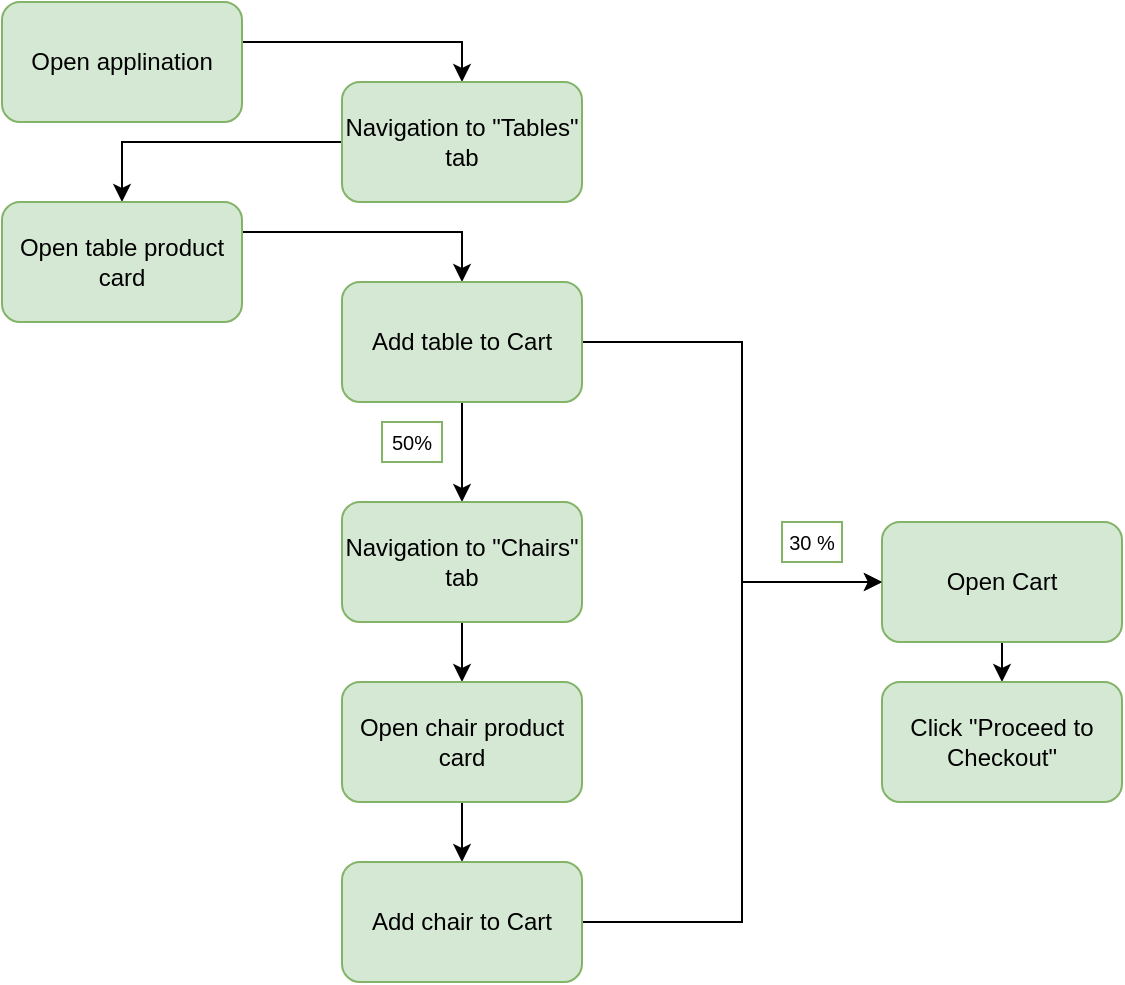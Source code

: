<mxfile version="20.8.8" type="github"><diagram name="Page-1" id="CWSbFFneVOZTcsy-h4Bn"><mxGraphModel dx="1290" dy="581" grid="1" gridSize="10" guides="1" tooltips="1" connect="1" arrows="1" fold="1" page="1" pageScale="1" pageWidth="850" pageHeight="1100" math="0" shadow="0"><root><mxCell id="0"/><mxCell id="1" parent="0"/><mxCell id="GQRRFLD4Prd5PYLo4VDP-10" style="edgeStyle=orthogonalEdgeStyle;rounded=0;orthogonalLoop=1;jettySize=auto;html=1;exitX=1;exitY=0.25;exitDx=0;exitDy=0;entryX=0.5;entryY=0;entryDx=0;entryDy=0;" edge="1" parent="1" source="GQRRFLD4Prd5PYLo4VDP-1" target="GQRRFLD4Prd5PYLo4VDP-2"><mxGeometry relative="1" as="geometry"><Array as="points"><mxPoint x="220" y="60"/><mxPoint x="330" y="60"/></Array></mxGeometry></mxCell><mxCell id="GQRRFLD4Prd5PYLo4VDP-1" value="Open applination" style="rounded=1;whiteSpace=wrap;html=1;fillColor=#d5e8d4;strokeColor=#82b366;" vertex="1" parent="1"><mxGeometry x="100" y="40" width="120" height="60" as="geometry"/></mxCell><mxCell id="GQRRFLD4Prd5PYLo4VDP-11" style="edgeStyle=orthogonalEdgeStyle;rounded=0;orthogonalLoop=1;jettySize=auto;html=1;exitX=0;exitY=0.5;exitDx=0;exitDy=0;entryX=0.5;entryY=0;entryDx=0;entryDy=0;" edge="1" parent="1" source="GQRRFLD4Prd5PYLo4VDP-2" target="GQRRFLD4Prd5PYLo4VDP-3"><mxGeometry relative="1" as="geometry"/></mxCell><mxCell id="GQRRFLD4Prd5PYLo4VDP-2" value="Navigation to &quot;Tables&quot; tab" style="rounded=1;whiteSpace=wrap;html=1;fillColor=#d5e8d4;strokeColor=#82b366;" vertex="1" parent="1"><mxGeometry x="270" y="80" width="120" height="60" as="geometry"/></mxCell><mxCell id="GQRRFLD4Prd5PYLo4VDP-20" style="edgeStyle=orthogonalEdgeStyle;rounded=0;orthogonalLoop=1;jettySize=auto;html=1;exitX=1;exitY=0.25;exitDx=0;exitDy=0;entryX=0.5;entryY=0;entryDx=0;entryDy=0;fontSize=10;" edge="1" parent="1" source="GQRRFLD4Prd5PYLo4VDP-3" target="GQRRFLD4Prd5PYLo4VDP-4"><mxGeometry relative="1" as="geometry"/></mxCell><mxCell id="GQRRFLD4Prd5PYLo4VDP-3" value="Open table product card" style="rounded=1;whiteSpace=wrap;html=1;fillColor=#d5e8d4;strokeColor=#82b366;" vertex="1" parent="1"><mxGeometry x="100" y="140" width="120" height="60" as="geometry"/></mxCell><mxCell id="GQRRFLD4Prd5PYLo4VDP-16" style="edgeStyle=none;rounded=0;orthogonalLoop=1;jettySize=auto;html=1;exitX=0.5;exitY=1;exitDx=0;exitDy=0;entryX=0.5;entryY=0;entryDx=0;entryDy=0;fontSize=10;" edge="1" parent="1" source="GQRRFLD4Prd5PYLo4VDP-4" target="GQRRFLD4Prd5PYLo4VDP-7"><mxGeometry relative="1" as="geometry"/></mxCell><mxCell id="GQRRFLD4Prd5PYLo4VDP-22" style="edgeStyle=orthogonalEdgeStyle;rounded=0;orthogonalLoop=1;jettySize=auto;html=1;exitX=1;exitY=0.5;exitDx=0;exitDy=0;fontSize=10;" edge="1" parent="1" source="GQRRFLD4Prd5PYLo4VDP-4"><mxGeometry relative="1" as="geometry"><mxPoint x="540" y="330" as="targetPoint"/><Array as="points"><mxPoint x="470" y="210"/><mxPoint x="470" y="330"/></Array></mxGeometry></mxCell><mxCell id="GQRRFLD4Prd5PYLo4VDP-4" value="Add table to Cart" style="rounded=1;whiteSpace=wrap;html=1;fillColor=#d5e8d4;strokeColor=#82b366;" vertex="1" parent="1"><mxGeometry x="270" y="180" width="120" height="60" as="geometry"/></mxCell><mxCell id="GQRRFLD4Prd5PYLo4VDP-24" style="edgeStyle=orthogonalEdgeStyle;rounded=0;orthogonalLoop=1;jettySize=auto;html=1;exitX=0.5;exitY=1;exitDx=0;exitDy=0;entryX=0.5;entryY=0;entryDx=0;entryDy=0;fontSize=10;" edge="1" parent="1" source="GQRRFLD4Prd5PYLo4VDP-5" target="GQRRFLD4Prd5PYLo4VDP-6"><mxGeometry relative="1" as="geometry"/></mxCell><mxCell id="GQRRFLD4Prd5PYLo4VDP-5" value="Open Cart" style="rounded=1;whiteSpace=wrap;html=1;fillColor=#d5e8d4;strokeColor=#82b366;" vertex="1" parent="1"><mxGeometry x="540" y="300" width="120" height="60" as="geometry"/></mxCell><mxCell id="GQRRFLD4Prd5PYLo4VDP-6" value="Click &quot;Proceed to Checkout&quot;" style="rounded=1;whiteSpace=wrap;html=1;fillColor=#d5e8d4;strokeColor=#82b366;" vertex="1" parent="1"><mxGeometry x="540" y="380" width="120" height="60" as="geometry"/></mxCell><mxCell id="GQRRFLD4Prd5PYLo4VDP-17" style="edgeStyle=none;rounded=0;orthogonalLoop=1;jettySize=auto;html=1;exitX=0.5;exitY=1;exitDx=0;exitDy=0;entryX=0.5;entryY=0;entryDx=0;entryDy=0;fontSize=10;" edge="1" parent="1" source="GQRRFLD4Prd5PYLo4VDP-7" target="GQRRFLD4Prd5PYLo4VDP-8"><mxGeometry relative="1" as="geometry"/></mxCell><mxCell id="GQRRFLD4Prd5PYLo4VDP-7" value="Navigation to &quot;Chairs&quot; tab" style="rounded=1;whiteSpace=wrap;html=1;fillColor=#d5e8d4;strokeColor=#82b366;" vertex="1" parent="1"><mxGeometry x="270" y="290" width="120" height="60" as="geometry"/></mxCell><mxCell id="GQRRFLD4Prd5PYLo4VDP-15" style="edgeStyle=none;rounded=0;orthogonalLoop=1;jettySize=auto;html=1;exitX=0.5;exitY=1;exitDx=0;exitDy=0;entryX=0.5;entryY=0;entryDx=0;entryDy=0;fontSize=10;" edge="1" parent="1" source="GQRRFLD4Prd5PYLo4VDP-8" target="GQRRFLD4Prd5PYLo4VDP-9"><mxGeometry relative="1" as="geometry"/></mxCell><mxCell id="GQRRFLD4Prd5PYLo4VDP-8" value="Open chair product card" style="rounded=1;whiteSpace=wrap;html=1;fillColor=#d5e8d4;strokeColor=#82b366;" vertex="1" parent="1"><mxGeometry x="270" y="380" width="120" height="60" as="geometry"/></mxCell><mxCell id="GQRRFLD4Prd5PYLo4VDP-21" style="edgeStyle=orthogonalEdgeStyle;rounded=0;orthogonalLoop=1;jettySize=auto;html=1;exitX=1;exitY=0.5;exitDx=0;exitDy=0;entryX=0;entryY=0.5;entryDx=0;entryDy=0;fontSize=10;" edge="1" parent="1" source="GQRRFLD4Prd5PYLo4VDP-9" target="GQRRFLD4Prd5PYLo4VDP-5"><mxGeometry relative="1" as="geometry"><Array as="points"><mxPoint x="470" y="500"/><mxPoint x="470" y="330"/></Array></mxGeometry></mxCell><mxCell id="GQRRFLD4Prd5PYLo4VDP-9" value="Add chair to Cart" style="rounded=1;whiteSpace=wrap;html=1;fillColor=#d5e8d4;strokeColor=#82b366;" vertex="1" parent="1"><mxGeometry x="270" y="470" width="120" height="60" as="geometry"/></mxCell><mxCell id="GQRRFLD4Prd5PYLo4VDP-14" value="&lt;font style=&quot;font-size: 10px;&quot;&gt;50%&lt;/font&gt;" style="rounded=0;whiteSpace=wrap;html=1;fillColor=default;strokeColor=#82b366;" vertex="1" parent="1"><mxGeometry x="290" y="250" width="30" height="20" as="geometry"/></mxCell><mxCell id="GQRRFLD4Prd5PYLo4VDP-23" value="&lt;font style=&quot;font-size: 10px;&quot;&gt;30 %&lt;/font&gt;" style="rounded=0;whiteSpace=wrap;html=1;fillColor=default;strokeColor=#82b366;" vertex="1" parent="1"><mxGeometry x="490" y="300" width="30" height="20" as="geometry"/></mxCell></root></mxGraphModel></diagram></mxfile>
